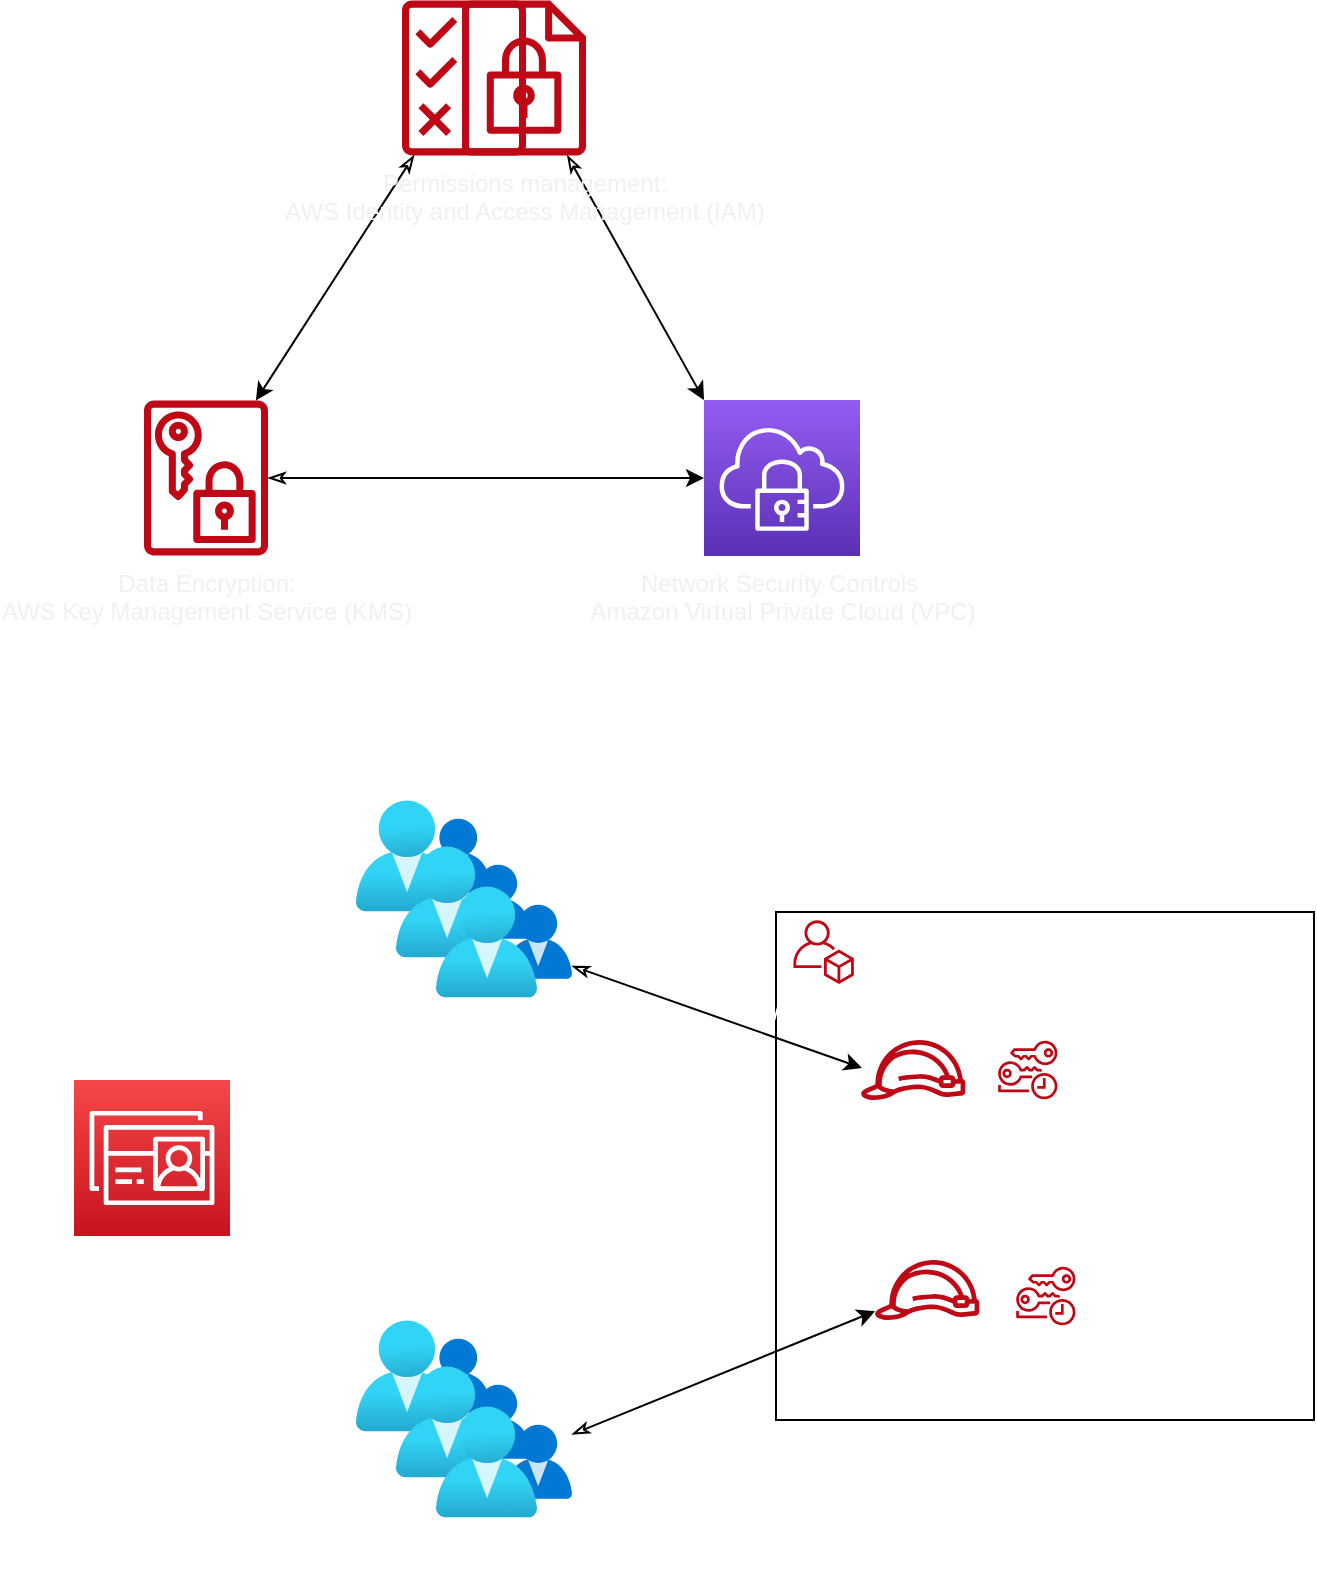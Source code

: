 <mxfile>
    <diagram id="h5HP5lQ0RciIR4XBi29Y" name="Page-1">
        <mxGraphModel dx="1103" dy="836" grid="1" gridSize="10" guides="1" tooltips="1" connect="1" arrows="1" fold="1" page="1" pageScale="1" pageWidth="827" pageHeight="1169" math="0" shadow="0">
            <root>
                <mxCell id="0"/>
                <mxCell id="1" parent="0"/>
                <mxCell id="35" value="" style="rounded=0;whiteSpace=wrap;html=1;fontColor=#FFFFFF;fillColor=none;" parent="1" vertex="1">
                    <mxGeometry x="491" y="576" width="269" height="254" as="geometry"/>
                </mxCell>
                <mxCell id="9" style="edgeStyle=none;html=1;startArrow=classicThin;startFill=0;strokeColor=default;" parent="1" source="2" target="5" edge="1">
                    <mxGeometry relative="1" as="geometry"/>
                </mxCell>
                <mxCell id="2" value="&lt;span style=&quot;color: rgb(240 , 240 , 240)&quot;&gt;Data Encryption: &lt;br&gt;AWS Key Management Service (KMS)&lt;/span&gt;" style="sketch=0;outlineConnect=0;fontColor=#232F3E;gradientColor=none;fillColor=#BF0816;strokeColor=none;dashed=0;verticalLabelPosition=bottom;verticalAlign=top;align=center;html=1;fontSize=12;fontStyle=0;aspect=fixed;pointerEvents=1;shape=mxgraph.aws4.data_encryption_key;" parent="1" vertex="1">
                    <mxGeometry x="175" y="320" width="62" height="78" as="geometry"/>
                </mxCell>
                <mxCell id="5" value="&lt;span style=&quot;color: rgb(240 , 240 , 240)&quot;&gt;Network Security Controls&amp;nbsp;&lt;/span&gt;&lt;br style=&quot;color: rgb(240 , 240 , 240)&quot;&gt;&lt;span style=&quot;color: rgb(240 , 240 , 240)&quot;&gt;Amazon Virtual Private Cloud (VPC)&lt;/span&gt;" style="sketch=0;points=[[0,0,0],[0.25,0,0],[0.5,0,0],[0.75,0,0],[1,0,0],[0,1,0],[0.25,1,0],[0.5,1,0],[0.75,1,0],[1,1,0],[0,0.25,0],[0,0.5,0],[0,0.75,0],[1,0.25,0],[1,0.5,0],[1,0.75,0]];outlineConnect=0;fontColor=#232F3E;gradientColor=#945DF2;gradientDirection=north;fillColor=#5A30B5;strokeColor=#ffffff;dashed=0;verticalLabelPosition=bottom;verticalAlign=top;align=center;html=1;fontSize=12;fontStyle=0;aspect=fixed;shape=mxgraph.aws4.resourceIcon;resIcon=mxgraph.aws4.client_vpn;" parent="1" vertex="1">
                    <mxGeometry x="455" y="320" width="78" height="78" as="geometry"/>
                </mxCell>
                <mxCell id="16" style="edgeStyle=none;html=1;startArrow=classicThin;startFill=0;strokeColor=default;" parent="1" source="14" target="2" edge="1">
                    <mxGeometry relative="1" as="geometry"/>
                </mxCell>
                <mxCell id="14" value="" style="sketch=0;outlineConnect=0;fontColor=#232F3E;gradientColor=none;fillColor=#BF0816;strokeColor=none;dashed=0;verticalLabelPosition=bottom;verticalAlign=top;align=center;html=1;fontSize=12;fontStyle=0;aspect=fixed;pointerEvents=1;shape=mxgraph.aws4.permissions;" parent="1" vertex="1">
                    <mxGeometry x="304" y="120" width="62" height="78" as="geometry"/>
                </mxCell>
                <mxCell id="17" style="edgeStyle=none;html=1;startArrow=classicThin;startFill=0;strokeColor=default;entryX=0;entryY=0;entryDx=0;entryDy=0;entryPerimeter=0;" parent="1" source="15" target="5" edge="1">
                    <mxGeometry relative="1" as="geometry"/>
                </mxCell>
                <mxCell id="15" value="&lt;span style=&quot;color: rgb(240 , 240 , 240)&quot;&gt;Permissions management:&lt;/span&gt;&lt;br style=&quot;color: rgb(240 , 240 , 240)&quot;&gt;&lt;span style=&quot;color: rgb(240 , 240 , 240)&quot;&gt;AWS Identity and Access Management (IAM)&lt;/span&gt;" style="sketch=0;outlineConnect=0;fontColor=#232F3E;gradientColor=none;fillColor=#BF0816;strokeColor=none;dashed=0;verticalLabelPosition=bottom;verticalAlign=top;align=center;html=1;fontSize=12;fontStyle=0;aspect=fixed;pointerEvents=1;shape=mxgraph.aws4.encrypted_data;" parent="1" vertex="1">
                    <mxGeometry x="334" y="120" width="62" height="78" as="geometry"/>
                </mxCell>
                <mxCell id="18" value="&lt;font color=&quot;#ffffff&quot;&gt;Corporate Identity Provider&lt;/font&gt;" style="sketch=0;points=[[0,0,0],[0.25,0,0],[0.5,0,0],[0.75,0,0],[1,0,0],[0,1,0],[0.25,1,0],[0.5,1,0],[0.75,1,0],[1,1,0],[0,0.25,0],[0,0.5,0],[0,0.75,0],[1,0.25,0],[1,0.5,0],[1,0.75,0]];outlineConnect=0;fontColor=#232F3E;gradientColor=#F54749;gradientDirection=north;fillColor=#C7131F;strokeColor=#ffffff;dashed=0;verticalLabelPosition=bottom;verticalAlign=top;align=center;html=1;fontSize=12;fontStyle=0;aspect=fixed;shape=mxgraph.aws4.resourceIcon;resIcon=mxgraph.aws4.directory_service;" parent="1" vertex="1">
                    <mxGeometry x="140" y="660" width="78" height="78" as="geometry"/>
                </mxCell>
                <mxCell id="23" value="" style="aspect=fixed;html=1;points=[];align=center;image;fontSize=12;image=img/lib/azure2/identity/Groups.svg;fontColor=#FFFFFF;" parent="1" vertex="1">
                    <mxGeometry x="281" y="520" width="68" height="56.0" as="geometry"/>
                </mxCell>
                <mxCell id="24" value="" style="aspect=fixed;html=1;points=[];align=center;image;fontSize=12;image=img/lib/azure2/identity/Groups.svg;fontColor=#FFFFFF;" parent="1" vertex="1">
                    <mxGeometry x="301" y="543" width="68" height="56.0" as="geometry"/>
                </mxCell>
                <mxCell id="37" style="edgeStyle=none;html=1;entryX=0.009;entryY=0.467;entryDx=0;entryDy=0;entryPerimeter=0;fontColor=#FFFFFF;startArrow=classicThin;startFill=0;strokeColor=default;" parent="1" source="25" target="30" edge="1">
                    <mxGeometry relative="1" as="geometry"/>
                </mxCell>
                <mxCell id="25" value="Corporate Identities&lt;br&gt;(administrators)" style="aspect=fixed;html=1;points=[];align=center;image;fontSize=12;image=img/lib/azure2/identity/Groups.svg;fontColor=#FFFFFF;" parent="1" vertex="1">
                    <mxGeometry x="321" y="563" width="68" height="56.0" as="geometry"/>
                </mxCell>
                <mxCell id="26" value="" style="aspect=fixed;html=1;points=[];align=center;image;fontSize=12;image=img/lib/azure2/identity/Groups.svg;fontColor=#FFFFFF;" parent="1" vertex="1">
                    <mxGeometry x="281" y="780" width="68" height="56.0" as="geometry"/>
                </mxCell>
                <mxCell id="27" value="" style="aspect=fixed;html=1;points=[];align=center;image;fontSize=12;image=img/lib/azure2/identity/Groups.svg;fontColor=#FFFFFF;" parent="1" vertex="1">
                    <mxGeometry x="301" y="803" width="68" height="56.0" as="geometry"/>
                </mxCell>
                <mxCell id="38" style="edgeStyle=none;html=1;fontColor=#FFFFFF;startArrow=classicThin;startFill=0;strokeColor=default;" parent="1" source="28" target="34" edge="1">
                    <mxGeometry relative="1" as="geometry"/>
                </mxCell>
                <mxCell id="28" value="Corporate Identities&lt;br&gt;(developers)" style="aspect=fixed;html=1;points=[];align=center;image;fontSize=12;image=img/lib/azure2/identity/Groups.svg;fontColor=#FFFFFF;" parent="1" vertex="1">
                    <mxGeometry x="321" y="823" width="68" height="56.0" as="geometry"/>
                </mxCell>
                <mxCell id="29" value="&lt;font color=&quot;#ffffff&quot;&gt;AWS account&lt;/font&gt;" style="sketch=0;outlineConnect=0;fontColor=#232F3E;gradientColor=none;fillColor=#BF0816;strokeColor=none;dashed=0;verticalLabelPosition=bottom;verticalAlign=top;align=center;html=1;fontSize=12;fontStyle=0;aspect=fixed;pointerEvents=1;shape=mxgraph.aws4.organizations_account;" parent="1" vertex="1">
                    <mxGeometry x="499.64" y="580" width="30.36" height="32" as="geometry"/>
                </mxCell>
                <mxCell id="30" value="&lt;font color=&quot;#ffffff&quot;&gt;IAM role: &lt;br&gt;administrator&lt;/font&gt;" style="sketch=0;outlineConnect=0;fontColor=#232F3E;gradientColor=none;fillColor=#BF0816;strokeColor=none;dashed=0;verticalLabelPosition=bottom;verticalAlign=top;align=center;html=1;fontSize=12;fontStyle=0;aspect=fixed;pointerEvents=1;shape=mxgraph.aws4.role;" parent="1" vertex="1">
                    <mxGeometry x="533" y="640" width="53.18" height="30" as="geometry"/>
                </mxCell>
                <mxCell id="32" value="" style="sketch=0;outlineConnect=0;fontColor=#232F3E;gradientColor=none;fillColor=#BF0816;strokeColor=none;dashed=0;verticalLabelPosition=bottom;verticalAlign=top;align=center;html=1;fontSize=12;fontStyle=0;aspect=fixed;pointerEvents=1;shape=mxgraph.aws4.temporary_security_credential;" parent="1" vertex="1">
                    <mxGeometry x="611.1" y="753" width="29.62" height="30" as="geometry"/>
                </mxCell>
                <mxCell id="33" value="" style="sketch=0;outlineConnect=0;fontColor=#232F3E;gradientColor=none;fillColor=#BF0816;strokeColor=none;dashed=0;verticalLabelPosition=bottom;verticalAlign=top;align=center;html=1;fontSize=12;fontStyle=0;aspect=fixed;pointerEvents=1;shape=mxgraph.aws4.temporary_security_credential;" parent="1" vertex="1">
                    <mxGeometry x="602.08" y="640" width="29.62" height="30" as="geometry"/>
                </mxCell>
                <mxCell id="34" value="&lt;font color=&quot;#ffffff&quot;&gt;IAM role: &lt;br&gt;developer&lt;/font&gt;" style="sketch=0;outlineConnect=0;fontColor=#232F3E;gradientColor=none;fillColor=#BF0816;strokeColor=none;dashed=0;verticalLabelPosition=bottom;verticalAlign=top;align=center;html=1;fontSize=12;fontStyle=0;aspect=fixed;pointerEvents=1;shape=mxgraph.aws4.role;" parent="1" vertex="1">
                    <mxGeometry x="540" y="750" width="53.18" height="30" as="geometry"/>
                </mxCell>
                <mxCell id="36" value="Temporary security credentials" style="text;html=1;strokeColor=none;fillColor=none;align=center;verticalAlign=middle;whiteSpace=wrap;rounded=0;fontColor=#FFFFFF;" parent="1" vertex="1">
                    <mxGeometry x="630" y="700" width="110" height="30" as="geometry"/>
                </mxCell>
            </root>
        </mxGraphModel>
    </diagram>
</mxfile>